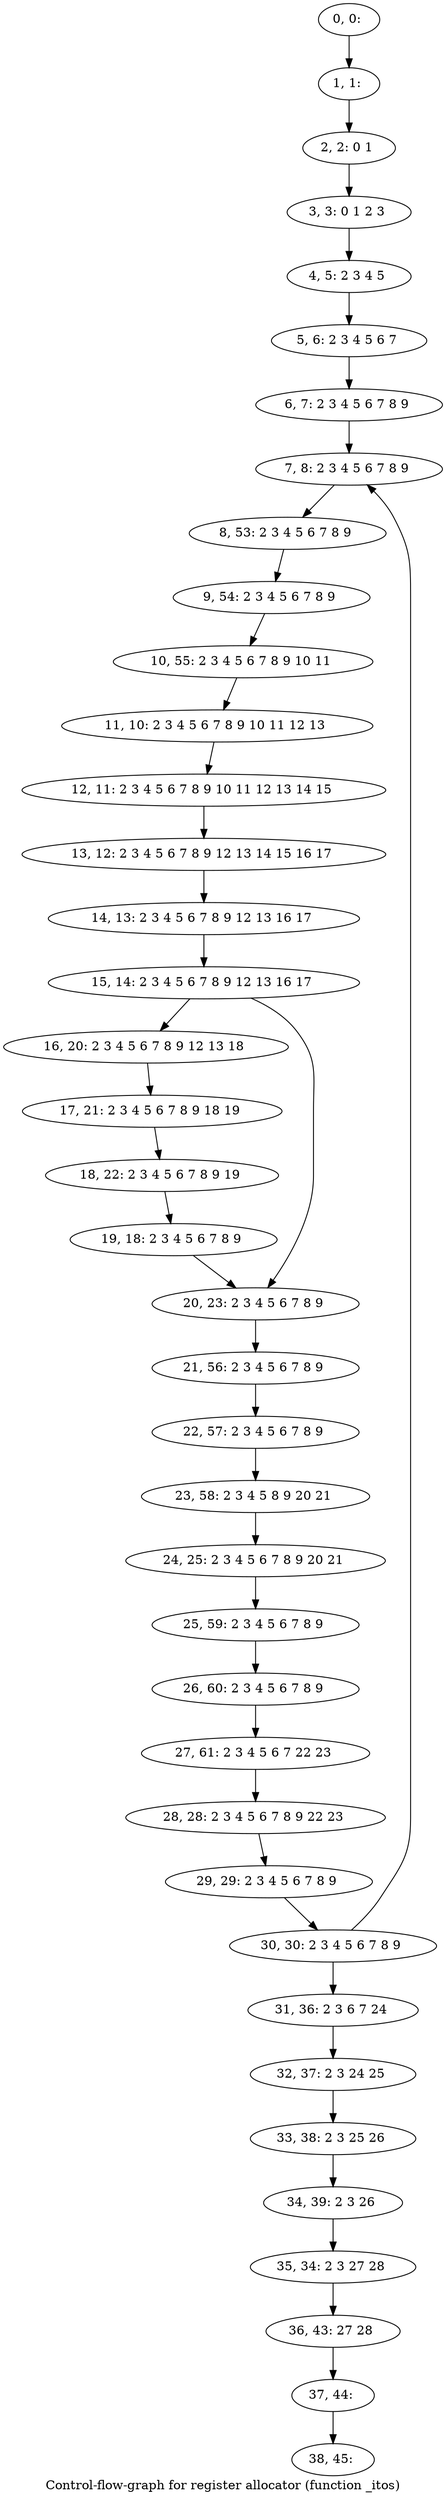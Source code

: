 digraph G {
graph [label="Control-flow-graph for register allocator (function _itos)"]
0[label="0, 0: "];
1[label="1, 1: "];
2[label="2, 2: 0 1 "];
3[label="3, 3: 0 1 2 3 "];
4[label="4, 5: 2 3 4 5 "];
5[label="5, 6: 2 3 4 5 6 7 "];
6[label="6, 7: 2 3 4 5 6 7 8 9 "];
7[label="7, 8: 2 3 4 5 6 7 8 9 "];
8[label="8, 53: 2 3 4 5 6 7 8 9 "];
9[label="9, 54: 2 3 4 5 6 7 8 9 "];
10[label="10, 55: 2 3 4 5 6 7 8 9 10 11 "];
11[label="11, 10: 2 3 4 5 6 7 8 9 10 11 12 13 "];
12[label="12, 11: 2 3 4 5 6 7 8 9 10 11 12 13 14 15 "];
13[label="13, 12: 2 3 4 5 6 7 8 9 12 13 14 15 16 17 "];
14[label="14, 13: 2 3 4 5 6 7 8 9 12 13 16 17 "];
15[label="15, 14: 2 3 4 5 6 7 8 9 12 13 16 17 "];
16[label="16, 20: 2 3 4 5 6 7 8 9 12 13 18 "];
17[label="17, 21: 2 3 4 5 6 7 8 9 18 19 "];
18[label="18, 22: 2 3 4 5 6 7 8 9 19 "];
19[label="19, 18: 2 3 4 5 6 7 8 9 "];
20[label="20, 23: 2 3 4 5 6 7 8 9 "];
21[label="21, 56: 2 3 4 5 6 7 8 9 "];
22[label="22, 57: 2 3 4 5 6 7 8 9 "];
23[label="23, 58: 2 3 4 5 8 9 20 21 "];
24[label="24, 25: 2 3 4 5 6 7 8 9 20 21 "];
25[label="25, 59: 2 3 4 5 6 7 8 9 "];
26[label="26, 60: 2 3 4 5 6 7 8 9 "];
27[label="27, 61: 2 3 4 5 6 7 22 23 "];
28[label="28, 28: 2 3 4 5 6 7 8 9 22 23 "];
29[label="29, 29: 2 3 4 5 6 7 8 9 "];
30[label="30, 30: 2 3 4 5 6 7 8 9 "];
31[label="31, 36: 2 3 6 7 24 "];
32[label="32, 37: 2 3 24 25 "];
33[label="33, 38: 2 3 25 26 "];
34[label="34, 39: 2 3 26 "];
35[label="35, 34: 2 3 27 28 "];
36[label="36, 43: 27 28 "];
37[label="37, 44: "];
38[label="38, 45: "];
0->1 ;
1->2 ;
2->3 ;
3->4 ;
4->5 ;
5->6 ;
6->7 ;
7->8 ;
8->9 ;
9->10 ;
10->11 ;
11->12 ;
12->13 ;
13->14 ;
14->15 ;
15->16 ;
15->20 ;
16->17 ;
17->18 ;
18->19 ;
19->20 ;
20->21 ;
21->22 ;
22->23 ;
23->24 ;
24->25 ;
25->26 ;
26->27 ;
27->28 ;
28->29 ;
29->30 ;
30->31 ;
30->7 ;
31->32 ;
32->33 ;
33->34 ;
34->35 ;
35->36 ;
36->37 ;
37->38 ;
}

